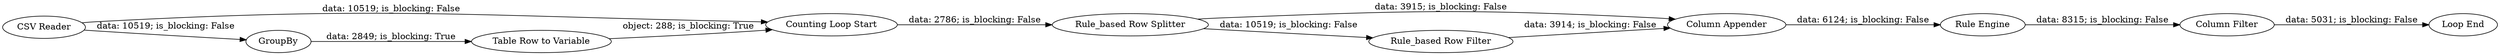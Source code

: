 digraph {
	"5390210596751780293_8" [label="Rule_based Row Splitter"]
	"5390210596751780293_13" [label="Column Appender"]
	"5390210596751780293_77" [label="Counting Loop Start"]
	"5390210596751780293_78" [label="Loop End"]
	"5390210596751780293_1" [label="CSV Reader"]
	"5390210596751780293_17" [label="Column Filter"]
	"5390210596751780293_20" [label="Rule Engine"]
	"5390210596751780293_9" [label="Rule_based Row Filter"]
	"5390210596751780293_81" [label=GroupBy]
	"5390210596751780293_82" [label="Table Row to Variable"]
	"5390210596751780293_8" -> "5390210596751780293_9" [label="data: 10519; is_blocking: False"]
	"5390210596751780293_1" -> "5390210596751780293_81" [label="data: 10519; is_blocking: False"]
	"5390210596751780293_20" -> "5390210596751780293_17" [label="data: 8315; is_blocking: False"]
	"5390210596751780293_1" -> "5390210596751780293_77" [label="data: 10519; is_blocking: False"]
	"5390210596751780293_17" -> "5390210596751780293_78" [label="data: 5031; is_blocking: False"]
	"5390210596751780293_13" -> "5390210596751780293_20" [label="data: 6124; is_blocking: False"]
	"5390210596751780293_82" -> "5390210596751780293_77" [label="object: 288; is_blocking: True"]
	"5390210596751780293_77" -> "5390210596751780293_8" [label="data: 2786; is_blocking: False"]
	"5390210596751780293_8" -> "5390210596751780293_13" [label="data: 3915; is_blocking: False"]
	"5390210596751780293_81" -> "5390210596751780293_82" [label="data: 2849; is_blocking: True"]
	"5390210596751780293_9" -> "5390210596751780293_13" [label="data: 3914; is_blocking: False"]
	rankdir=LR
}
